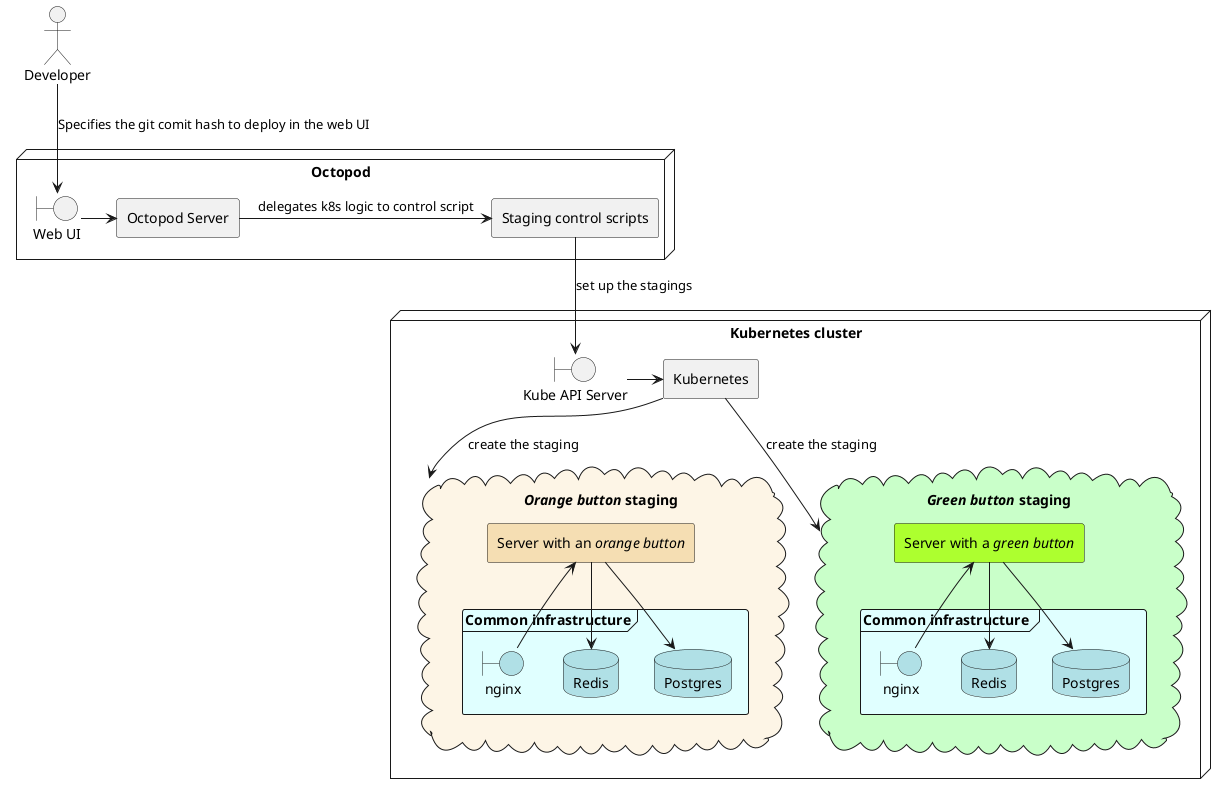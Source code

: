 @startuml

top to bottom direction

node "Kubernetes cluster" {
  boundary "Kube API Server" as K8sAPI

  rectangle "Kubernetes" as K8s

  K8sAPI -> K8s

  cloud "<i>Orange button</i> staging" as OBS #OldLace {
    frame "Common infrastructure" #lightcyan {
      database "Redis" as OBR #PowderBlue
      database "Postgres" as OBP #PowderBlue
      boundary "nginx" as OBN #PowderBlue
    }

    rectangle "Server with an <i>orange button</i>" as OBSer #Wheat

    OBSer -down-> OBR
    OBSer -down-> OBP
    OBN -right-> OBSer
  }

  cloud "<i>Green button</i> staging" as GBS #technology {
    frame "Common infrastructure " #lightcyan {
      database "Redis" as GBR #PowderBlue
      database "Postgres" as GBP #PowderBlue
      boundary "nginx" as GBN #PowderBlue
    }

    rectangle "Server with a <i>green button</i>" as GBSer #Greenyellow

    GBSer -down-> GBR
    GBSer -down-> GBP
    GBN -right-> GBSer
  }

  K8s -down-> OBS : create the staging
  K8s -down-> GBS : create the staging
}


node Octopod {
  boundary "Web UI" as UI
  rectangle "Octopod Server" as OctoS
  rectangle "Staging control scripts" as SCS

  UI -> OctoS
  OctoS -> SCS : delegates k8s logic to control script
}

SCS -down-> K8sAPI : set up the stagings


actor Developer

Developer -down-> UI : Specifies the git comit hash to deploy in the web UI

@enduml

